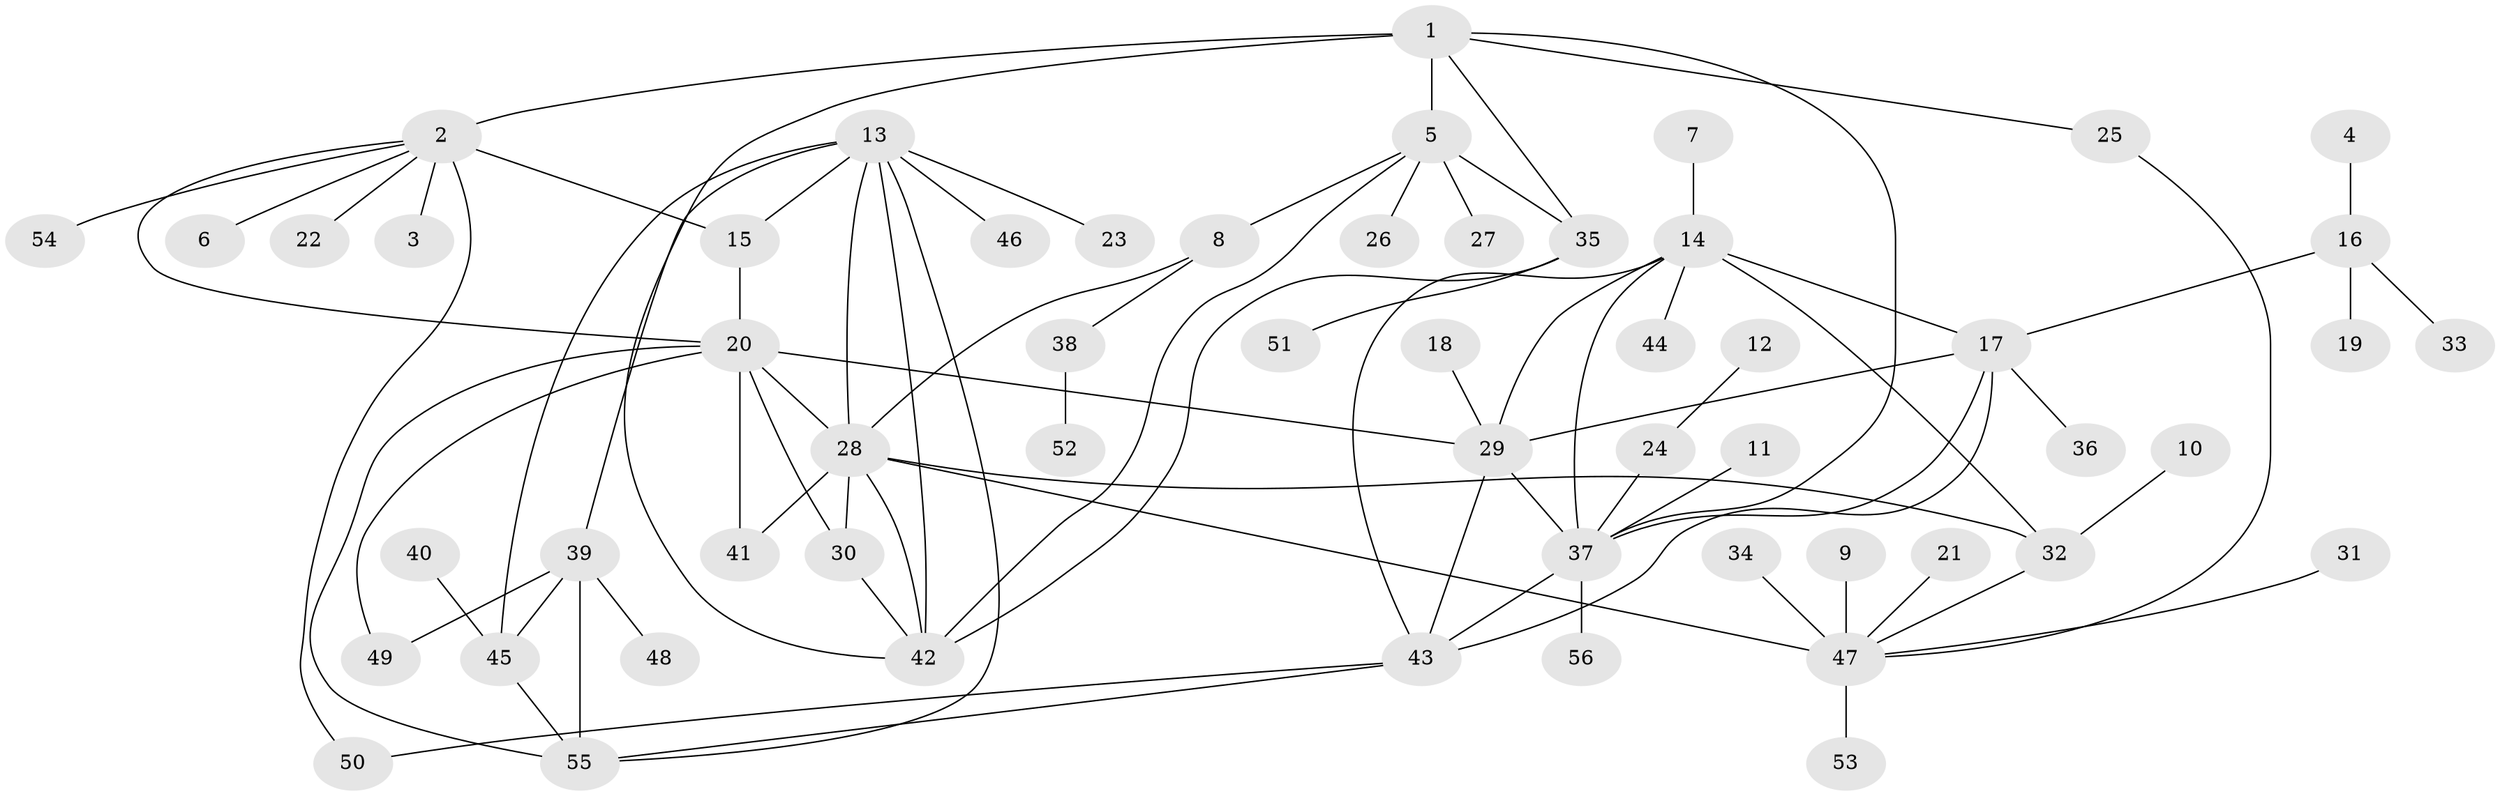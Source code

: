 // original degree distribution, {6: 0.05405405405405406, 7: 0.036036036036036036, 12: 0.018018018018018018, 8: 0.036036036036036036, 5: 0.02702702702702703, 4: 0.018018018018018018, 9: 0.036036036036036036, 10: 0.009009009009009009, 11: 0.009009009009009009, 1: 0.5765765765765766, 3: 0.036036036036036036, 2: 0.14414414414414414}
// Generated by graph-tools (version 1.1) at 2025/02/03/09/25 03:02:34]
// undirected, 56 vertices, 83 edges
graph export_dot {
graph [start="1"]
  node [color=gray90,style=filled];
  1;
  2;
  3;
  4;
  5;
  6;
  7;
  8;
  9;
  10;
  11;
  12;
  13;
  14;
  15;
  16;
  17;
  18;
  19;
  20;
  21;
  22;
  23;
  24;
  25;
  26;
  27;
  28;
  29;
  30;
  31;
  32;
  33;
  34;
  35;
  36;
  37;
  38;
  39;
  40;
  41;
  42;
  43;
  44;
  45;
  46;
  47;
  48;
  49;
  50;
  51;
  52;
  53;
  54;
  55;
  56;
  1 -- 2 [weight=1.0];
  1 -- 5 [weight=2.0];
  1 -- 25 [weight=1.0];
  1 -- 35 [weight=2.0];
  1 -- 37 [weight=1.0];
  1 -- 42 [weight=2.0];
  2 -- 3 [weight=1.0];
  2 -- 6 [weight=1.0];
  2 -- 15 [weight=4.0];
  2 -- 20 [weight=2.0];
  2 -- 22 [weight=1.0];
  2 -- 50 [weight=1.0];
  2 -- 54 [weight=1.0];
  4 -- 16 [weight=1.0];
  5 -- 8 [weight=1.0];
  5 -- 26 [weight=1.0];
  5 -- 27 [weight=1.0];
  5 -- 35 [weight=1.0];
  5 -- 42 [weight=1.0];
  7 -- 14 [weight=1.0];
  8 -- 28 [weight=1.0];
  8 -- 38 [weight=1.0];
  9 -- 47 [weight=1.0];
  10 -- 32 [weight=1.0];
  11 -- 37 [weight=1.0];
  12 -- 24 [weight=1.0];
  13 -- 15 [weight=1.0];
  13 -- 23 [weight=1.0];
  13 -- 28 [weight=1.0];
  13 -- 39 [weight=1.0];
  13 -- 42 [weight=1.0];
  13 -- 45 [weight=1.0];
  13 -- 46 [weight=1.0];
  13 -- 55 [weight=2.0];
  14 -- 17 [weight=1.0];
  14 -- 29 [weight=1.0];
  14 -- 32 [weight=1.0];
  14 -- 37 [weight=1.0];
  14 -- 43 [weight=1.0];
  14 -- 44 [weight=1.0];
  15 -- 20 [weight=2.0];
  16 -- 17 [weight=1.0];
  16 -- 19 [weight=1.0];
  16 -- 33 [weight=1.0];
  17 -- 29 [weight=1.0];
  17 -- 36 [weight=1.0];
  17 -- 37 [weight=1.0];
  17 -- 43 [weight=1.0];
  18 -- 29 [weight=1.0];
  20 -- 28 [weight=1.0];
  20 -- 29 [weight=1.0];
  20 -- 30 [weight=1.0];
  20 -- 41 [weight=1.0];
  20 -- 49 [weight=1.0];
  20 -- 55 [weight=1.0];
  21 -- 47 [weight=1.0];
  24 -- 37 [weight=1.0];
  25 -- 47 [weight=1.0];
  28 -- 30 [weight=1.0];
  28 -- 32 [weight=3.0];
  28 -- 41 [weight=1.0];
  28 -- 42 [weight=1.0];
  28 -- 47 [weight=3.0];
  29 -- 37 [weight=1.0];
  29 -- 43 [weight=1.0];
  30 -- 42 [weight=1.0];
  31 -- 47 [weight=1.0];
  32 -- 47 [weight=1.0];
  34 -- 47 [weight=1.0];
  35 -- 42 [weight=1.0];
  35 -- 51 [weight=1.0];
  37 -- 43 [weight=1.0];
  37 -- 56 [weight=1.0];
  38 -- 52 [weight=1.0];
  39 -- 45 [weight=1.0];
  39 -- 48 [weight=1.0];
  39 -- 49 [weight=1.0];
  39 -- 55 [weight=2.0];
  40 -- 45 [weight=1.0];
  43 -- 50 [weight=1.0];
  43 -- 55 [weight=1.0];
  45 -- 55 [weight=2.0];
  47 -- 53 [weight=1.0];
}
